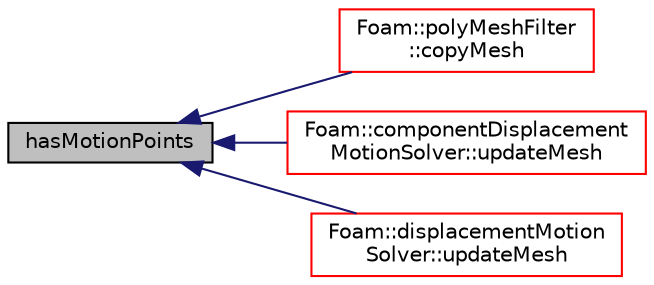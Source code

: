 digraph "hasMotionPoints"
{
  bgcolor="transparent";
  edge [fontname="Helvetica",fontsize="10",labelfontname="Helvetica",labelfontsize="10"];
  node [fontname="Helvetica",fontsize="10",shape=record];
  rankdir="LR";
  Node11940 [label="hasMotionPoints",height=0.2,width=0.4,color="black", fillcolor="grey75", style="filled", fontcolor="black"];
  Node11940 -> Node11941 [dir="back",color="midnightblue",fontsize="10",style="solid",fontname="Helvetica"];
  Node11941 [label="Foam::polyMeshFilter\l::copyMesh",height=0.2,width=0.4,color="red",URL="$a22357.html#a6d46f578539dd45f89a6ea89738c75b5",tooltip="Return a copy of an fvMesh. "];
  Node11940 -> Node11943 [dir="back",color="midnightblue",fontsize="10",style="solid",fontname="Helvetica"];
  Node11943 [label="Foam::componentDisplacement\lMotionSolver::updateMesh",height=0.2,width=0.4,color="red",URL="$a22313.html#ad57565956fd4064299f4bd3c4eebb1d4",tooltip="Update local data for topology changes. "];
  Node11940 -> Node11947 [dir="back",color="midnightblue",fontsize="10",style="solid",fontname="Helvetica"];
  Node11947 [label="Foam::displacementMotion\lSolver::updateMesh",height=0.2,width=0.4,color="red",URL="$a22321.html#ad57565956fd4064299f4bd3c4eebb1d4",tooltip="Update local data for topology changes. "];
}
